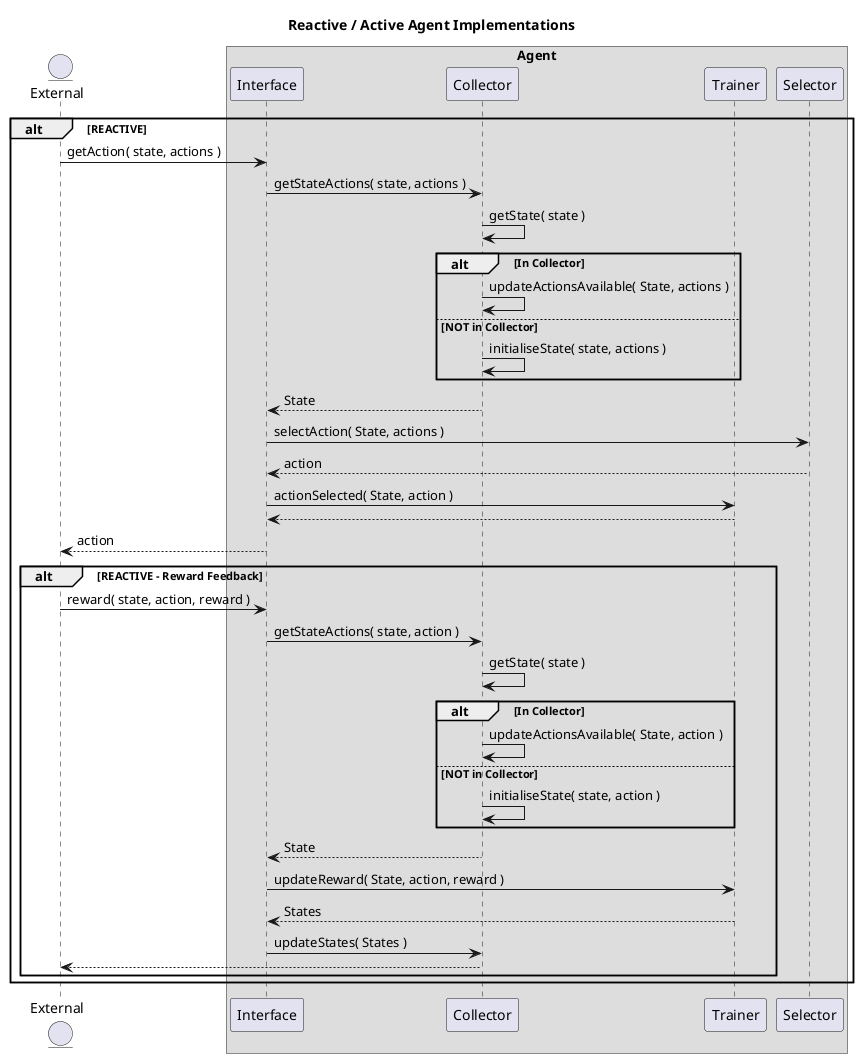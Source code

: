 @startuml

title Reactive / Active Agent Implementations

entity External
box "Agent"
  participant Interface 
  participant Collector
  participant Trainer
  participant Selector 
end box

alt REACTIVE
  External    -> Interface : getAction( state, actions )
  Interface   -> Collector : getStateActions( state, actions )
  Collector   -> Collector : getState( state )

  alt In Collector
    Collector   -> Collector : updateActionsAvailable( State, actions )
  else NOT in Collector
    Collector   -> Collector : initialiseState( state, actions )
  end

  Interface    <-- Collector : State
  Interface     -> Selector  : selectAction( State, actions )
  Interface    <-- Selector  : action
  Interface     -> Trainer   : actionSelected( State, action )
  Interface    <-- Trainer
  External     <-- Interface : action

  alt REACTIVE - Reward Feedback
    External    -> Interface : reward( state, action, reward )
    Interface   -> Collector : getStateActions( state, action )
    Collector   -> Collector : getState( state )

    alt In Collector
      Collector   -> Collector : updateActionsAvailable( State, action )
    else NOT in Collector
      Collector   -> Collector : initialiseState( state, action )
    end

    Interface    <-- Collector : State
    Interface     -> Trainer   : updateReward( State, action, reward )
    Interface    <-- Trainer   : States
    Interface    ->  Collector : updateStates( States )
    External     <-- Collector
  end 
end

@enduml